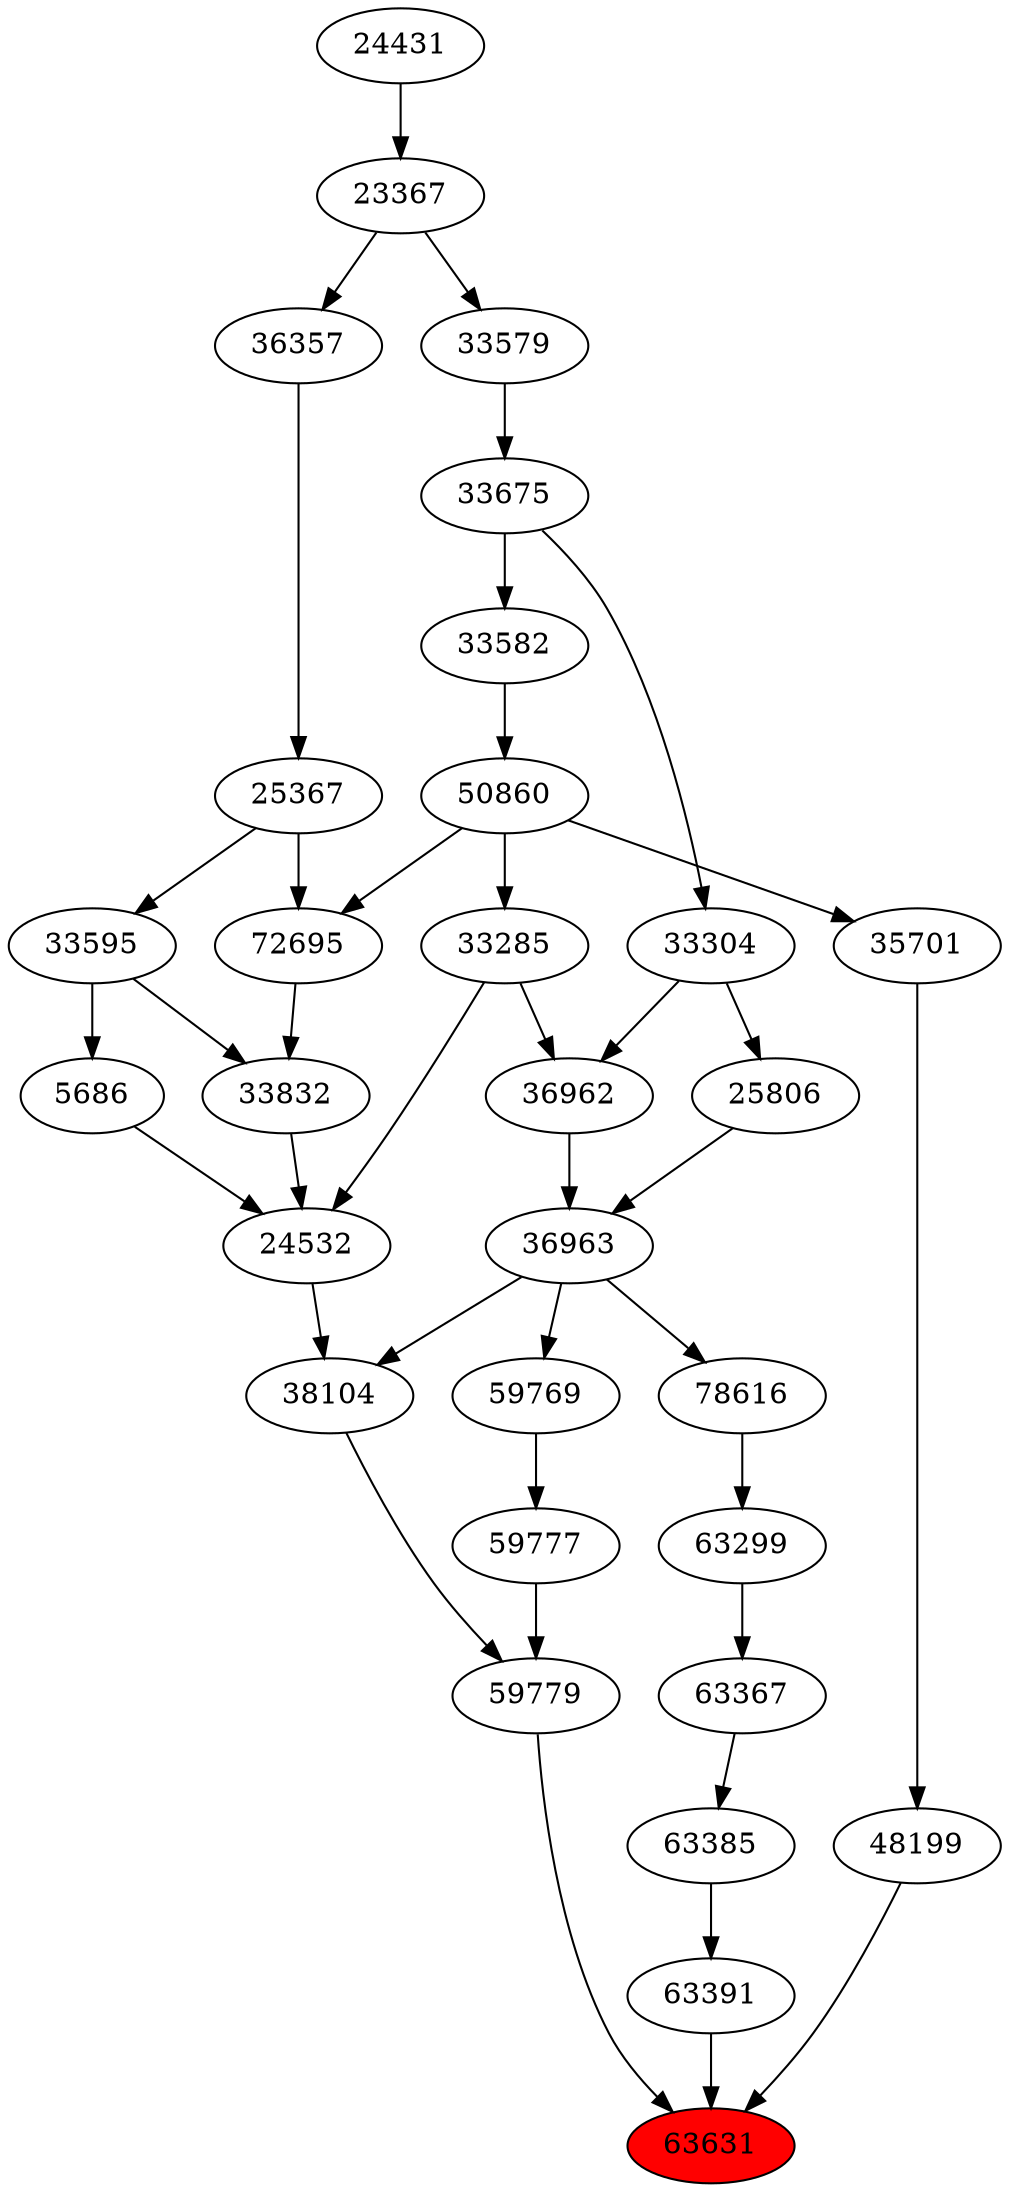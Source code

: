 strict digraph{ 
63631 [label="63631" fillcolor=red style=filled]
59779 -> 63631
48199 -> 63631
63391 -> 63631
59779 [label="59779"]
59777 -> 59779
38104 -> 59779
48199 [label="48199"]
35701 -> 48199
63391 [label="63391"]
63385 -> 63391
59777 [label="59777"]
59769 -> 59777
38104 [label="38104"]
24532 -> 38104
36963 -> 38104
35701 [label="35701"]
50860 -> 35701
63385 [label="63385"]
63367 -> 63385
59769 [label="59769"]
36963 -> 59769
24532 [label="24532"]
33285 -> 24532
5686 -> 24532
33832 -> 24532
36963 [label="36963"]
36962 -> 36963
25806 -> 36963
50860 [label="50860"]
33582 -> 50860
63367 [label="63367"]
63299 -> 63367
33285 [label="33285"]
50860 -> 33285
5686 [label="5686"]
33595 -> 5686
33832 [label="33832"]
72695 -> 33832
33595 -> 33832
36962 [label="36962"]
33285 -> 36962
33304 -> 36962
25806 [label="25806"]
33304 -> 25806
33582 [label="33582"]
33675 -> 33582
63299 [label="63299"]
78616 -> 63299
33595 [label="33595"]
25367 -> 33595
72695 [label="72695"]
50860 -> 72695
25367 -> 72695
33304 [label="33304"]
33675 -> 33304
33675 [label="33675"]
33579 -> 33675
78616 [label="78616"]
36963 -> 78616
25367 [label="25367"]
36357 -> 25367
33579 [label="33579"]
23367 -> 33579
36357 [label="36357"]
23367 -> 36357
23367 [label="23367"]
24431 -> 23367
24431 [label="24431"]
}